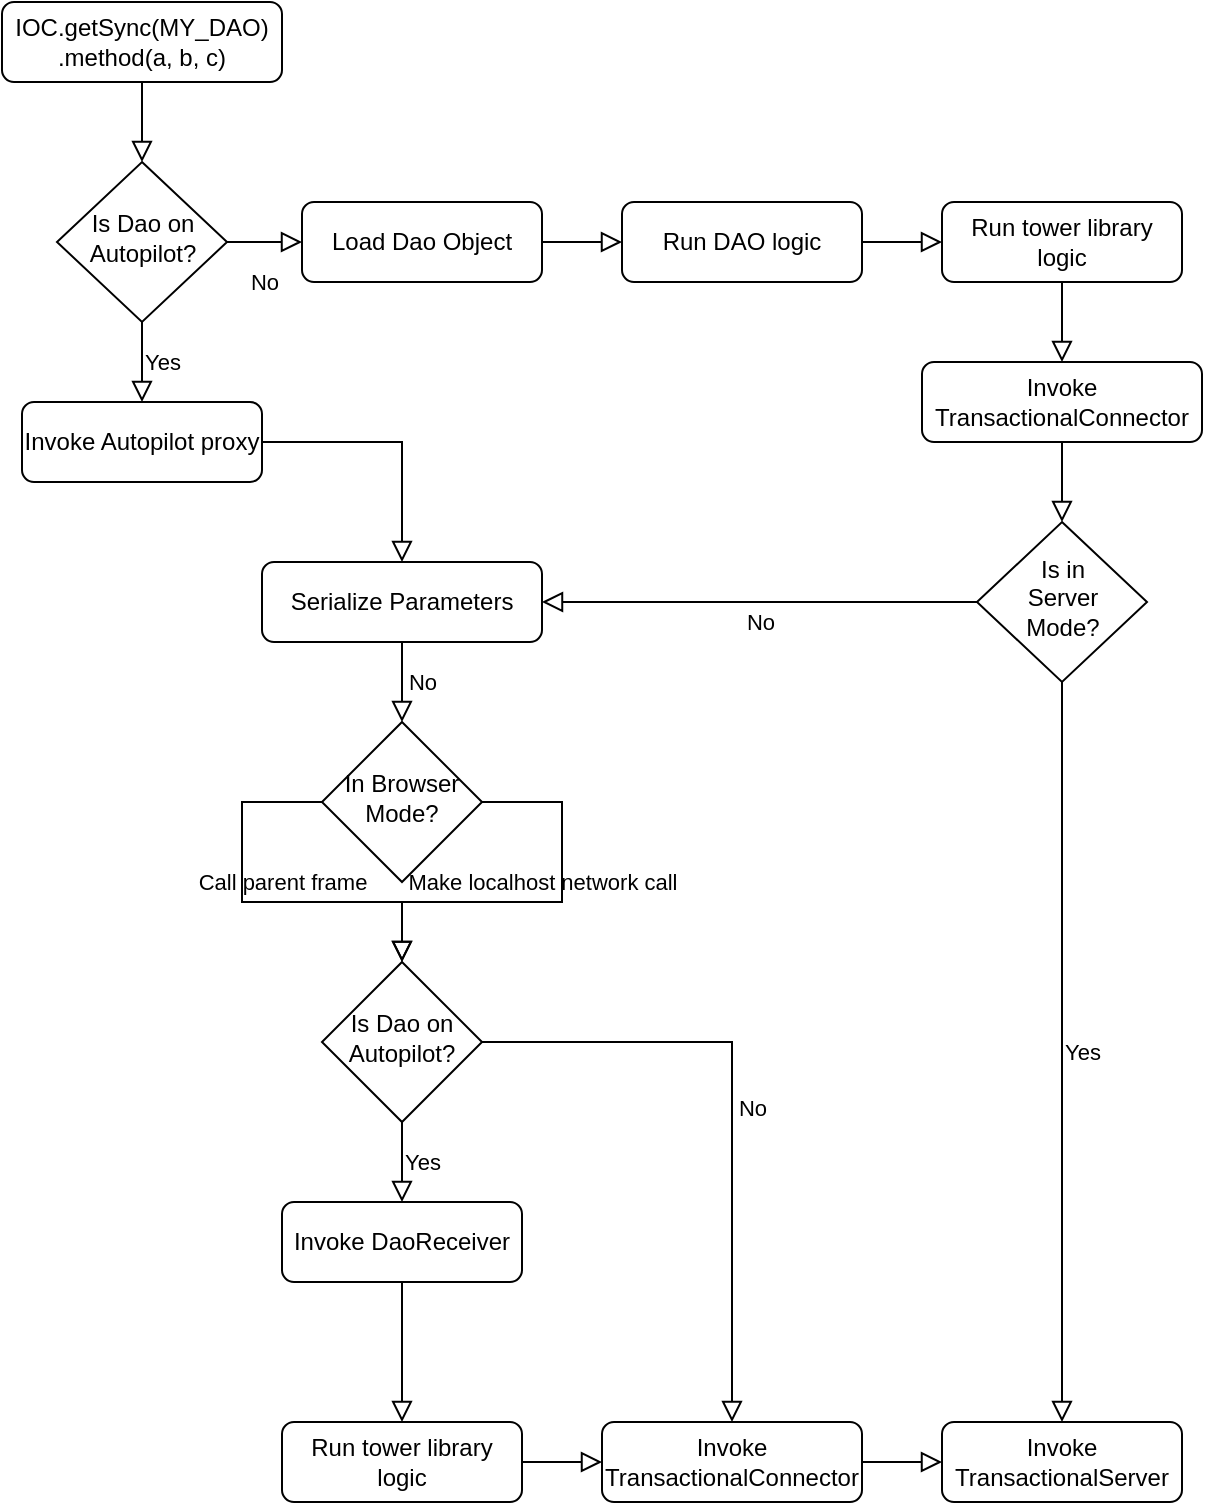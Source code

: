 <mxfile version="14.8.4" type="device"><diagram id="C5RBs43oDa-KdzZeNtuy" name="Page-1"><mxGraphModel dx="1420" dy="745" grid="1" gridSize="10" guides="1" tooltips="1" connect="1" arrows="1" fold="1" page="1" pageScale="1" pageWidth="827" pageHeight="1169" math="0" shadow="0"><root><mxCell id="WIyWlLk6GJQsqaUBKTNV-0"/><mxCell id="WIyWlLk6GJQsqaUBKTNV-1" parent="WIyWlLk6GJQsqaUBKTNV-0"/><mxCell id="WIyWlLk6GJQsqaUBKTNV-2" value="" style="rounded=0;html=1;jettySize=auto;orthogonalLoop=1;fontSize=11;endArrow=block;endFill=0;endSize=8;strokeWidth=1;shadow=0;labelBackgroundColor=none;edgeStyle=orthogonalEdgeStyle;" parent="WIyWlLk6GJQsqaUBKTNV-1" source="WIyWlLk6GJQsqaUBKTNV-3" target="WIyWlLk6GJQsqaUBKTNV-6" edge="1"><mxGeometry relative="1" as="geometry"/></mxCell><mxCell id="WIyWlLk6GJQsqaUBKTNV-3" value="IOC.getSync(MY_DAO)&lt;br&gt;.method(a, b, c)" style="rounded=1;whiteSpace=wrap;html=1;fontSize=12;glass=0;strokeWidth=1;shadow=0;" parent="WIyWlLk6GJQsqaUBKTNV-1" vertex="1"><mxGeometry x="10" y="10" width="140" height="40" as="geometry"/></mxCell><mxCell id="WIyWlLk6GJQsqaUBKTNV-4" value="No" style="rounded=0;html=1;jettySize=auto;orthogonalLoop=1;fontSize=11;endArrow=block;endFill=0;endSize=8;strokeWidth=1;shadow=0;labelBackgroundColor=none;edgeStyle=orthogonalEdgeStyle;" parent="WIyWlLk6GJQsqaUBKTNV-1" source="WIyWlLk6GJQsqaUBKTNV-6" target="WIyWlLk6GJQsqaUBKTNV-11" edge="1"><mxGeometry y="20" relative="1" as="geometry"><mxPoint as="offset"/></mxGeometry></mxCell><mxCell id="WIyWlLk6GJQsqaUBKTNV-5" value="Yes" style="edgeStyle=orthogonalEdgeStyle;rounded=0;html=1;jettySize=auto;orthogonalLoop=1;fontSize=11;endArrow=block;endFill=0;endSize=8;strokeWidth=1;shadow=0;labelBackgroundColor=none;" parent="WIyWlLk6GJQsqaUBKTNV-1" source="WIyWlLk6GJQsqaUBKTNV-6" target="WIyWlLk6GJQsqaUBKTNV-7" edge="1"><mxGeometry y="10" relative="1" as="geometry"><mxPoint as="offset"/></mxGeometry></mxCell><mxCell id="WIyWlLk6GJQsqaUBKTNV-6" value="Is Dao on&lt;br&gt;Autopilot?" style="rhombus;whiteSpace=wrap;html=1;shadow=0;fontFamily=Helvetica;fontSize=12;align=center;strokeWidth=1;spacing=6;spacingTop=-4;" parent="WIyWlLk6GJQsqaUBKTNV-1" vertex="1"><mxGeometry x="37.5" y="90" width="85" height="80" as="geometry"/></mxCell><mxCell id="WIyWlLk6GJQsqaUBKTNV-7" value="Invoke Autopilot proxy" style="rounded=1;whiteSpace=wrap;html=1;fontSize=12;glass=0;strokeWidth=1;shadow=0;" parent="WIyWlLk6GJQsqaUBKTNV-1" vertex="1"><mxGeometry x="20" y="210" width="120" height="40" as="geometry"/></mxCell><mxCell id="WIyWlLk6GJQsqaUBKTNV-9" value="" style="edgeStyle=orthogonalEdgeStyle;rounded=0;html=1;jettySize=auto;orthogonalLoop=1;fontSize=11;endArrow=block;endFill=0;endSize=8;strokeWidth=1;shadow=0;labelBackgroundColor=none;entryX=0;entryY=0.5;entryDx=0;entryDy=0;exitX=1;exitY=0.5;exitDx=0;exitDy=0;startArrow=none;" parent="WIyWlLk6GJQsqaUBKTNV-1" source="WIyWlLk6GJQsqaUBKTNV-11" target="rF1CDvkXF2QoQKpfAuv--10" edge="1"><mxGeometry y="10" relative="1" as="geometry"><mxPoint as="offset"/><mxPoint x="324" y="140" as="sourcePoint"/><Array as="points"/></mxGeometry></mxCell><mxCell id="WIyWlLk6GJQsqaUBKTNV-10" value="In Browser&lt;br&gt;Mode?" style="rhombus;whiteSpace=wrap;html=1;shadow=0;fontFamily=Helvetica;fontSize=12;align=center;strokeWidth=1;spacing=6;spacingTop=-4;" parent="WIyWlLk6GJQsqaUBKTNV-1" vertex="1"><mxGeometry x="170" y="370" width="80" height="80" as="geometry"/></mxCell><mxCell id="rF1CDvkXF2QoQKpfAuv--2" value="" style="edgeStyle=orthogonalEdgeStyle;rounded=0;html=1;jettySize=auto;orthogonalLoop=1;fontSize=11;endArrow=block;endFill=0;endSize=8;strokeWidth=1;shadow=0;labelBackgroundColor=none;entryX=0.5;entryY=0;entryDx=0;entryDy=0;exitX=0.5;exitY=1;exitDx=0;exitDy=0;" parent="WIyWlLk6GJQsqaUBKTNV-1" source="rF1CDvkXF2QoQKpfAuv--4" target="rF1CDvkXF2QoQKpfAuv--23" edge="1"><mxGeometry y="10" relative="1" as="geometry"><mxPoint as="offset"/><mxPoint x="290" y="150" as="sourcePoint"/><mxPoint x="390" y="220" as="targetPoint"/><Array as="points"/></mxGeometry></mxCell><mxCell id="rF1CDvkXF2QoQKpfAuv--4" value="Invoke&lt;br&gt;TransactionalConnector" style="rounded=1;whiteSpace=wrap;html=1;fontSize=12;glass=0;strokeWidth=1;shadow=0;" parent="WIyWlLk6GJQsqaUBKTNV-1" vertex="1"><mxGeometry x="470" y="190" width="140" height="40" as="geometry"/></mxCell><mxCell id="rF1CDvkXF2QoQKpfAuv--5" value="" style="edgeStyle=orthogonalEdgeStyle;rounded=0;html=1;jettySize=auto;orthogonalLoop=1;fontSize=11;endArrow=block;endFill=0;endSize=8;strokeWidth=1;shadow=0;labelBackgroundColor=none;exitX=1;exitY=0.5;exitDx=0;exitDy=0;entryX=0.5;entryY=0;entryDx=0;entryDy=0;" parent="WIyWlLk6GJQsqaUBKTNV-1" source="WIyWlLk6GJQsqaUBKTNV-7" target="rF1CDvkXF2QoQKpfAuv--28" edge="1"><mxGeometry y="10" relative="1" as="geometry"><mxPoint as="offset"/><mxPoint x="300" y="350" as="sourcePoint"/><mxPoint x="140" y="300" as="targetPoint"/><Array as="points"><mxPoint x="210" y="230"/></Array></mxGeometry></mxCell><mxCell id="rF1CDvkXF2QoQKpfAuv--6" value="Call parent frame" style="rounded=0;html=1;jettySize=auto;orthogonalLoop=1;fontSize=11;endArrow=block;endFill=0;endSize=8;strokeWidth=1;shadow=0;labelBackgroundColor=none;edgeStyle=orthogonalEdgeStyle;exitX=0;exitY=0.5;exitDx=0;exitDy=0;entryX=0.5;entryY=0;entryDx=0;entryDy=0;" parent="WIyWlLk6GJQsqaUBKTNV-1" source="WIyWlLk6GJQsqaUBKTNV-10" target="rF1CDvkXF2QoQKpfAuv--14" edge="1"><mxGeometry x="0.1" y="10" relative="1" as="geometry"><mxPoint as="offset"/><mxPoint x="480" y="240" as="sourcePoint"/><mxPoint x="400" y="330" as="targetPoint"/><Array as="points"><mxPoint x="130" y="410"/><mxPoint x="130" y="460"/><mxPoint x="210" y="460"/></Array></mxGeometry></mxCell><mxCell id="rF1CDvkXF2QoQKpfAuv--7" value="Make localhost network call" style="rounded=0;html=1;jettySize=auto;orthogonalLoop=1;fontSize=11;endArrow=block;endFill=0;endSize=8;strokeWidth=1;shadow=0;labelBackgroundColor=none;edgeStyle=orthogonalEdgeStyle;exitX=1;exitY=0.5;exitDx=0;exitDy=0;entryX=0.5;entryY=0;entryDx=0;entryDy=0;" parent="WIyWlLk6GJQsqaUBKTNV-1" source="WIyWlLk6GJQsqaUBKTNV-10" target="rF1CDvkXF2QoQKpfAuv--14" edge="1"><mxGeometry y="-10" relative="1" as="geometry"><mxPoint as="offset"/><mxPoint x="540" y="260" as="sourcePoint"/><mxPoint x="90" y="470" as="targetPoint"/><Array as="points"><mxPoint x="290" y="410"/><mxPoint x="290" y="460"/><mxPoint x="210" y="460"/></Array></mxGeometry></mxCell><mxCell id="rF1CDvkXF2QoQKpfAuv--8" value="Invoke DaoReceiver" style="rounded=1;whiteSpace=wrap;html=1;fontSize=12;glass=0;strokeWidth=1;shadow=0;" parent="WIyWlLk6GJQsqaUBKTNV-1" vertex="1"><mxGeometry x="150" y="610" width="120" height="40" as="geometry"/></mxCell><mxCell id="WIyWlLk6GJQsqaUBKTNV-11" value="Load Dao Object" style="rounded=1;whiteSpace=wrap;html=1;fontSize=12;glass=0;strokeWidth=1;shadow=0;" parent="WIyWlLk6GJQsqaUBKTNV-1" vertex="1"><mxGeometry x="160" y="110" width="120" height="40" as="geometry"/></mxCell><mxCell id="rF1CDvkXF2QoQKpfAuv--10" value="Run DAO logic" style="rounded=1;whiteSpace=wrap;html=1;fontSize=12;glass=0;strokeWidth=1;shadow=0;" parent="WIyWlLk6GJQsqaUBKTNV-1" vertex="1"><mxGeometry x="320" y="110" width="120" height="40" as="geometry"/></mxCell><mxCell id="rF1CDvkXF2QoQKpfAuv--11" value="Run tower library logic&lt;br&gt;" style="rounded=1;whiteSpace=wrap;html=1;fontSize=12;glass=0;strokeWidth=1;shadow=0;" parent="WIyWlLk6GJQsqaUBKTNV-1" vertex="1"><mxGeometry x="480" y="110" width="120" height="40" as="geometry"/></mxCell><mxCell id="rF1CDvkXF2QoQKpfAuv--12" value="" style="edgeStyle=orthogonalEdgeStyle;rounded=0;html=1;jettySize=auto;orthogonalLoop=1;fontSize=11;endArrow=block;endFill=0;endSize=8;strokeWidth=1;shadow=0;labelBackgroundColor=none;exitX=1;exitY=0.5;exitDx=0;exitDy=0;startArrow=none;entryX=0;entryY=0.5;entryDx=0;entryDy=0;" parent="WIyWlLk6GJQsqaUBKTNV-1" source="rF1CDvkXF2QoQKpfAuv--10" target="rF1CDvkXF2QoQKpfAuv--11" edge="1"><mxGeometry y="10" relative="1" as="geometry"><mxPoint as="offset"/><mxPoint x="240" y="170" as="sourcePoint"/><mxPoint x="470" y="170" as="targetPoint"/><Array as="points"/></mxGeometry></mxCell><mxCell id="rF1CDvkXF2QoQKpfAuv--14" value="Is Dao on Autopilot?" style="rhombus;whiteSpace=wrap;html=1;shadow=0;fontFamily=Helvetica;fontSize=12;align=center;strokeWidth=1;spacing=6;spacingTop=-4;" parent="WIyWlLk6GJQsqaUBKTNV-1" vertex="1"><mxGeometry x="170" y="490" width="80" height="80" as="geometry"/></mxCell><mxCell id="rF1CDvkXF2QoQKpfAuv--16" value="Run tower library logic&lt;br&gt;" style="rounded=1;whiteSpace=wrap;html=1;fontSize=12;glass=0;strokeWidth=1;shadow=0;" parent="WIyWlLk6GJQsqaUBKTNV-1" vertex="1"><mxGeometry x="150" y="720" width="120" height="40" as="geometry"/></mxCell><mxCell id="rF1CDvkXF2QoQKpfAuv--17" value="" style="edgeStyle=orthogonalEdgeStyle;rounded=0;html=1;jettySize=auto;orthogonalLoop=1;fontSize=11;endArrow=block;endFill=0;endSize=8;strokeWidth=1;shadow=0;labelBackgroundColor=none;entryX=0.5;entryY=0;entryDx=0;entryDy=0;exitX=0.5;exitY=1;exitDx=0;exitDy=0;" parent="WIyWlLk6GJQsqaUBKTNV-1" source="rF1CDvkXF2QoQKpfAuv--11" target="rF1CDvkXF2QoQKpfAuv--4" edge="1"><mxGeometry y="10" relative="1" as="geometry"><mxPoint as="offset"/><mxPoint x="150" y="280" as="sourcePoint"/><mxPoint x="490" y="280" as="targetPoint"/><Array as="points"/></mxGeometry></mxCell><mxCell id="rF1CDvkXF2QoQKpfAuv--18" value="Yes" style="edgeStyle=orthogonalEdgeStyle;rounded=0;html=1;jettySize=auto;orthogonalLoop=1;fontSize=11;endArrow=block;endFill=0;endSize=8;strokeWidth=1;shadow=0;labelBackgroundColor=none;exitX=0.5;exitY=1;exitDx=0;exitDy=0;entryX=0.5;entryY=0;entryDx=0;entryDy=0;" parent="WIyWlLk6GJQsqaUBKTNV-1" source="rF1CDvkXF2QoQKpfAuv--14" target="rF1CDvkXF2QoQKpfAuv--8" edge="1"><mxGeometry y="10" relative="1" as="geometry"><mxPoint as="offset"/><mxPoint x="150" y="250" as="sourcePoint"/><mxPoint x="220" y="460" as="targetPoint"/><Array as="points"/></mxGeometry></mxCell><mxCell id="rF1CDvkXF2QoQKpfAuv--19" value="" style="edgeStyle=orthogonalEdgeStyle;rounded=0;html=1;jettySize=auto;orthogonalLoop=1;fontSize=11;endArrow=block;endFill=0;endSize=8;strokeWidth=1;shadow=0;labelBackgroundColor=none;exitX=0.5;exitY=1;exitDx=0;exitDy=0;entryX=0.5;entryY=0;entryDx=0;entryDy=0;" parent="WIyWlLk6GJQsqaUBKTNV-1" source="rF1CDvkXF2QoQKpfAuv--8" target="rF1CDvkXF2QoQKpfAuv--16" edge="1"><mxGeometry y="10" relative="1" as="geometry"><mxPoint as="offset"/><mxPoint x="190" y="470" as="sourcePoint"/><mxPoint x="270" y="470" as="targetPoint"/><Array as="points"/></mxGeometry></mxCell><mxCell id="rF1CDvkXF2QoQKpfAuv--20" value="Invoke&lt;br&gt;TransactionalServer" style="rounded=1;whiteSpace=wrap;html=1;fontSize=12;glass=0;strokeWidth=1;shadow=0;" parent="WIyWlLk6GJQsqaUBKTNV-1" vertex="1"><mxGeometry x="480" y="720" width="120" height="40" as="geometry"/></mxCell><mxCell id="rF1CDvkXF2QoQKpfAuv--21" value="No" style="edgeStyle=orthogonalEdgeStyle;rounded=0;html=1;jettySize=auto;orthogonalLoop=1;fontSize=11;endArrow=block;endFill=0;endSize=8;strokeWidth=1;shadow=0;labelBackgroundColor=none;exitX=1;exitY=0.5;exitDx=0;exitDy=0;" parent="WIyWlLk6GJQsqaUBKTNV-1" source="rF1CDvkXF2QoQKpfAuv--14" target="rF1CDvkXF2QoQKpfAuv--26" edge="1"><mxGeometry y="10" relative="1" as="geometry"><mxPoint as="offset"/><mxPoint x="190" y="470" as="sourcePoint"/><mxPoint x="270" y="470" as="targetPoint"/><Array as="points"/></mxGeometry></mxCell><mxCell id="rF1CDvkXF2QoQKpfAuv--22" value="" style="edgeStyle=orthogonalEdgeStyle;rounded=0;html=1;jettySize=auto;orthogonalLoop=1;fontSize=11;endArrow=block;endFill=0;endSize=8;strokeWidth=1;shadow=0;labelBackgroundColor=none;exitX=1;exitY=0.5;exitDx=0;exitDy=0;entryX=0;entryY=0.5;entryDx=0;entryDy=0;" parent="WIyWlLk6GJQsqaUBKTNV-1" source="rF1CDvkXF2QoQKpfAuv--16" target="rF1CDvkXF2QoQKpfAuv--26" edge="1"><mxGeometry y="10" relative="1" as="geometry"><mxPoint as="offset"/><mxPoint x="410" y="470" as="sourcePoint"/><mxPoint x="490" y="470" as="targetPoint"/><Array as="points"/></mxGeometry></mxCell><mxCell id="rF1CDvkXF2QoQKpfAuv--23" value="Is in&lt;br&gt;Server Mode?" style="rhombus;whiteSpace=wrap;html=1;shadow=0;fontFamily=Helvetica;fontSize=12;align=center;strokeWidth=1;spacing=6;spacingTop=-4;" parent="WIyWlLk6GJQsqaUBKTNV-1" vertex="1"><mxGeometry x="497.5" y="270" width="85" height="80" as="geometry"/></mxCell><mxCell id="rF1CDvkXF2QoQKpfAuv--24" value="No" style="edgeStyle=orthogonalEdgeStyle;rounded=0;html=1;jettySize=auto;orthogonalLoop=1;fontSize=11;endArrow=block;endFill=0;endSize=8;strokeWidth=1;shadow=0;labelBackgroundColor=none;exitX=0;exitY=0.5;exitDx=0;exitDy=0;startArrow=none;entryX=1;entryY=0.5;entryDx=0;entryDy=0;" parent="WIyWlLk6GJQsqaUBKTNV-1" source="rF1CDvkXF2QoQKpfAuv--23" target="rF1CDvkXF2QoQKpfAuv--28" edge="1"><mxGeometry y="10" relative="1" as="geometry"><mxPoint as="offset"/><mxPoint x="450" y="140" as="sourcePoint"/><mxPoint x="420" y="310" as="targetPoint"/><Array as="points"/></mxGeometry></mxCell><mxCell id="rF1CDvkXF2QoQKpfAuv--25" value="Yes" style="edgeStyle=orthogonalEdgeStyle;rounded=0;html=1;jettySize=auto;orthogonalLoop=1;fontSize=11;endArrow=block;endFill=0;endSize=8;strokeWidth=1;shadow=0;labelBackgroundColor=none;exitX=0.5;exitY=1;exitDx=0;exitDy=0;entryX=0.5;entryY=0;entryDx=0;entryDy=0;" parent="WIyWlLk6GJQsqaUBKTNV-1" source="rF1CDvkXF2QoQKpfAuv--23" target="rF1CDvkXF2QoQKpfAuv--20" edge="1"><mxGeometry y="10" relative="1" as="geometry"><mxPoint as="offset"/><mxPoint x="90" y="180" as="sourcePoint"/><mxPoint x="540" y="510" as="targetPoint"/></mxGeometry></mxCell><mxCell id="rF1CDvkXF2QoQKpfAuv--26" value="Invoke TransactionalConnector" style="rounded=1;whiteSpace=wrap;html=1;fontSize=12;glass=0;strokeWidth=1;shadow=0;" parent="WIyWlLk6GJQsqaUBKTNV-1" vertex="1"><mxGeometry x="310" y="720" width="130" height="40" as="geometry"/></mxCell><mxCell id="rF1CDvkXF2QoQKpfAuv--27" value="" style="edgeStyle=orthogonalEdgeStyle;rounded=0;html=1;jettySize=auto;orthogonalLoop=1;fontSize=11;endArrow=block;endFill=0;endSize=8;strokeWidth=1;shadow=0;labelBackgroundColor=none;exitX=1;exitY=0.5;exitDx=0;exitDy=0;entryX=0;entryY=0.5;entryDx=0;entryDy=0;" parent="WIyWlLk6GJQsqaUBKTNV-1" source="rF1CDvkXF2QoQKpfAuv--26" target="rF1CDvkXF2QoQKpfAuv--20" edge="1"><mxGeometry y="10" relative="1" as="geometry"><mxPoint as="offset"/><mxPoint x="370" y="460" as="sourcePoint"/><mxPoint x="410" y="460" as="targetPoint"/><Array as="points"/></mxGeometry></mxCell><mxCell id="rF1CDvkXF2QoQKpfAuv--28" value="Serialize Parameters" style="rounded=1;whiteSpace=wrap;html=1;fontSize=12;glass=0;strokeWidth=1;shadow=0;" parent="WIyWlLk6GJQsqaUBKTNV-1" vertex="1"><mxGeometry x="140" y="290" width="140" height="40" as="geometry"/></mxCell><mxCell id="rF1CDvkXF2QoQKpfAuv--29" value="No" style="edgeStyle=orthogonalEdgeStyle;rounded=0;html=1;jettySize=auto;orthogonalLoop=1;fontSize=11;endArrow=block;endFill=0;endSize=8;strokeWidth=1;shadow=0;labelBackgroundColor=none;exitX=0.5;exitY=1;exitDx=0;exitDy=0;startArrow=none;entryX=0.5;entryY=0;entryDx=0;entryDy=0;" parent="WIyWlLk6GJQsqaUBKTNV-1" source="rF1CDvkXF2QoQKpfAuv--28" target="WIyWlLk6GJQsqaUBKTNV-10" edge="1"><mxGeometry y="10" relative="1" as="geometry"><mxPoint as="offset"/><mxPoint x="507.5" y="240" as="sourcePoint"/><mxPoint x="400" y="240" as="targetPoint"/><Array as="points"/></mxGeometry></mxCell></root></mxGraphModel></diagram></mxfile>